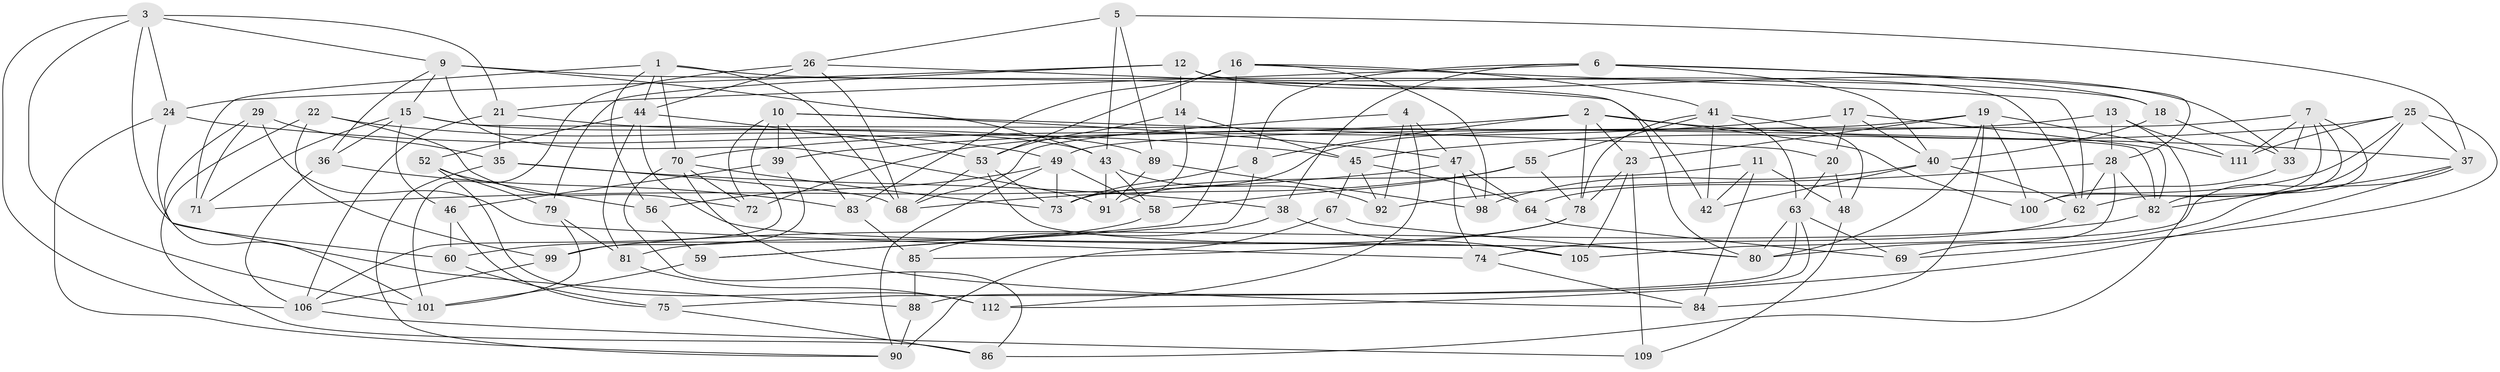 // Generated by graph-tools (version 1.1) at 2025/24/03/03/25 07:24:24]
// undirected, 86 vertices, 205 edges
graph export_dot {
graph [start="1"]
  node [color=gray90,style=filled];
  1 [super="+87"];
  2 [super="+95"];
  3 [super="+76"];
  4;
  5;
  6 [super="+51"];
  7 [super="+96"];
  8;
  9 [super="+32"];
  10 [super="+61"];
  11;
  12 [super="+113"];
  13;
  14;
  15 [super="+30"];
  16 [super="+31"];
  17;
  18;
  19 [super="+66"];
  20;
  21 [super="+103"];
  22;
  23 [super="+27"];
  24 [super="+34"];
  25 [super="+54"];
  26 [super="+65"];
  28 [super="+123"];
  29;
  33;
  35 [super="+119"];
  36;
  37 [super="+50"];
  38;
  39;
  40 [super="+107"];
  41 [super="+57"];
  42;
  43 [super="+104"];
  44 [super="+77"];
  45 [super="+116"];
  46;
  47 [super="+102"];
  48;
  49 [super="+115"];
  52;
  53 [super="+108"];
  55;
  56;
  58;
  59;
  60;
  62 [super="+118"];
  63 [super="+110"];
  64;
  67;
  68 [super="+93"];
  69;
  70 [super="+124"];
  71;
  72;
  73 [super="+97"];
  74;
  75;
  78 [super="+122"];
  79;
  80 [super="+94"];
  81;
  82 [super="+121"];
  83;
  84;
  85;
  86;
  88;
  89;
  90 [super="+120"];
  91;
  92;
  98;
  99;
  100;
  101 [super="+117"];
  105;
  106 [super="+114"];
  109;
  111;
  112;
  1 -- 71;
  1 -- 56;
  1 -- 70;
  1 -- 18;
  1 -- 68;
  1 -- 44;
  2 -- 78;
  2 -- 8;
  2 -- 100;
  2 -- 23;
  2 -- 70;
  2 -- 37;
  3 -- 60;
  3 -- 101;
  3 -- 24;
  3 -- 9;
  3 -- 21;
  3 -- 106;
  4 -- 92;
  4 -- 112;
  4 -- 47;
  4 -- 68;
  5 -- 89;
  5 -- 37;
  5 -- 26;
  5 -- 43;
  6 -- 18;
  6 -- 8;
  6 -- 21;
  6 -- 38;
  6 -- 40;
  6 -- 28;
  7 -- 111;
  7 -- 100;
  7 -- 62;
  7 -- 49;
  7 -- 82;
  7 -- 33;
  8 -- 59;
  8 -- 73;
  9 -- 42;
  9 -- 36;
  9 -- 91;
  9 -- 43;
  9 -- 15;
  10 -- 106;
  10 -- 72;
  10 -- 47;
  10 -- 83;
  10 -- 20;
  10 -- 39;
  11 -- 84;
  11 -- 48;
  11 -- 42;
  11 -- 73;
  12 -- 24 [weight=2];
  12 -- 14;
  12 -- 33;
  12 -- 79;
  12 -- 62;
  13 -- 28;
  13 -- 72;
  13 -- 111;
  13 -- 86;
  14 -- 45;
  14 -- 73;
  14 -- 53;
  15 -- 89;
  15 -- 36;
  15 -- 82;
  15 -- 71;
  15 -- 46;
  16 -- 53;
  16 -- 59;
  16 -- 83;
  16 -- 41;
  16 -- 98;
  16 -- 62;
  17 -- 39;
  17 -- 40;
  17 -- 20;
  17 -- 82;
  18 -- 40;
  18 -- 33;
  19 -- 100;
  19 -- 111;
  19 -- 91;
  19 -- 84;
  19 -- 80;
  19 -- 23;
  20 -- 48;
  20 -- 63;
  21 -- 43;
  21 -- 35 [weight=2];
  21 -- 106;
  22 -- 72;
  22 -- 99;
  22 -- 86;
  22 -- 49;
  23 -- 109 [weight=2];
  23 -- 78;
  23 -- 105;
  24 -- 90;
  24 -- 88;
  24 -- 45;
  25 -- 111;
  25 -- 64;
  25 -- 69;
  25 -- 105;
  25 -- 37;
  25 -- 45;
  26 -- 101 [weight=2];
  26 -- 68;
  26 -- 44;
  26 -- 80;
  28 -- 92;
  28 -- 82;
  28 -- 69;
  28 -- 62;
  29 -- 71;
  29 -- 74;
  29 -- 35;
  29 -- 101;
  33 -- 100;
  35 -- 38;
  35 -- 90;
  35 -- 68;
  36 -- 83;
  36 -- 106;
  37 -- 80;
  37 -- 112;
  37 -- 82;
  38 -- 85;
  38 -- 105;
  39 -- 46;
  39 -- 99;
  40 -- 42;
  40 -- 98;
  40 -- 62;
  41 -- 55;
  41 -- 48;
  41 -- 42;
  41 -- 78;
  41 -- 63;
  43 -- 91;
  43 -- 58;
  43 -- 92;
  44 -- 105;
  44 -- 81;
  44 -- 53;
  44 -- 52;
  45 -- 64;
  45 -- 67;
  45 -- 92;
  46 -- 75;
  46 -- 60;
  47 -- 71;
  47 -- 98;
  47 -- 64;
  47 -- 74;
  48 -- 109;
  49 -- 56;
  49 -- 90;
  49 -- 73;
  49 -- 58;
  52 -- 79;
  52 -- 56;
  52 -- 112;
  53 -- 73;
  53 -- 68;
  53 -- 80;
  55 -- 68;
  55 -- 78;
  55 -- 58;
  56 -- 59;
  58 -- 60;
  59 -- 101;
  60 -- 75;
  62 -- 74;
  63 -- 69;
  63 -- 80;
  63 -- 88;
  63 -- 75;
  64 -- 69;
  67 -- 80;
  67 -- 90 [weight=2];
  70 -- 73;
  70 -- 84;
  70 -- 72;
  70 -- 86;
  74 -- 84;
  75 -- 86;
  78 -- 85;
  78 -- 81;
  79 -- 81;
  79 -- 101;
  81 -- 112;
  82 -- 99;
  83 -- 85;
  85 -- 88;
  88 -- 90;
  89 -- 91;
  89 -- 98;
  99 -- 106;
  106 -- 109;
}
